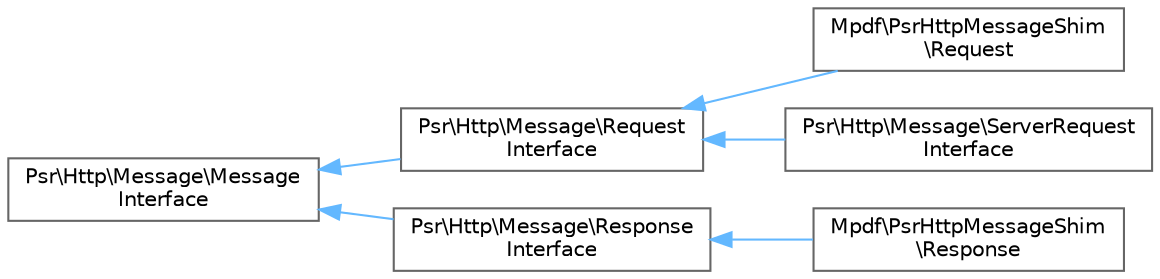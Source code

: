 digraph "Graphical Class Hierarchy"
{
 // LATEX_PDF_SIZE
  bgcolor="transparent";
  edge [fontname=Helvetica,fontsize=10,labelfontname=Helvetica,labelfontsize=10];
  node [fontname=Helvetica,fontsize=10,shape=box,height=0.2,width=0.4];
  rankdir="LR";
  Node0 [id="Node000000",label="Psr\\Http\\Message\\Message\lInterface",height=0.2,width=0.4,color="grey40", fillcolor="white", style="filled",URL="$interfacePsr_1_1Http_1_1Message_1_1MessageInterface.html",tooltip=" "];
  Node0 -> Node1 [id="edge194_Node000000_Node000001",dir="back",color="steelblue1",style="solid",tooltip=" "];
  Node1 [id="Node000001",label="Psr\\Http\\Message\\Request\lInterface",height=0.2,width=0.4,color="grey40", fillcolor="white", style="filled",URL="$interfacePsr_1_1Http_1_1Message_1_1RequestInterface.html",tooltip=" "];
  Node1 -> Node2 [id="edge195_Node000001_Node000002",dir="back",color="steelblue1",style="solid",tooltip=" "];
  Node2 [id="Node000002",label="Mpdf\\PsrHttpMessageShim\l\\Request",height=0.2,width=0.4,color="grey40", fillcolor="white", style="filled",URL="$classMpdf_1_1PsrHttpMessageShim_1_1Request.html",tooltip=" "];
  Node1 -> Node3 [id="edge196_Node000001_Node000003",dir="back",color="steelblue1",style="solid",tooltip=" "];
  Node3 [id="Node000003",label="Psr\\Http\\Message\\ServerRequest\lInterface",height=0.2,width=0.4,color="grey40", fillcolor="white", style="filled",URL="$interfacePsr_1_1Http_1_1Message_1_1ServerRequestInterface.html",tooltip=" "];
  Node0 -> Node4 [id="edge197_Node000000_Node000004",dir="back",color="steelblue1",style="solid",tooltip=" "];
  Node4 [id="Node000004",label="Psr\\Http\\Message\\Response\lInterface",height=0.2,width=0.4,color="grey40", fillcolor="white", style="filled",URL="$interfacePsr_1_1Http_1_1Message_1_1ResponseInterface.html",tooltip=" "];
  Node4 -> Node5 [id="edge198_Node000004_Node000005",dir="back",color="steelblue1",style="solid",tooltip=" "];
  Node5 [id="Node000005",label="Mpdf\\PsrHttpMessageShim\l\\Response",height=0.2,width=0.4,color="grey40", fillcolor="white", style="filled",URL="$classMpdf_1_1PsrHttpMessageShim_1_1Response.html",tooltip=" "];
}
